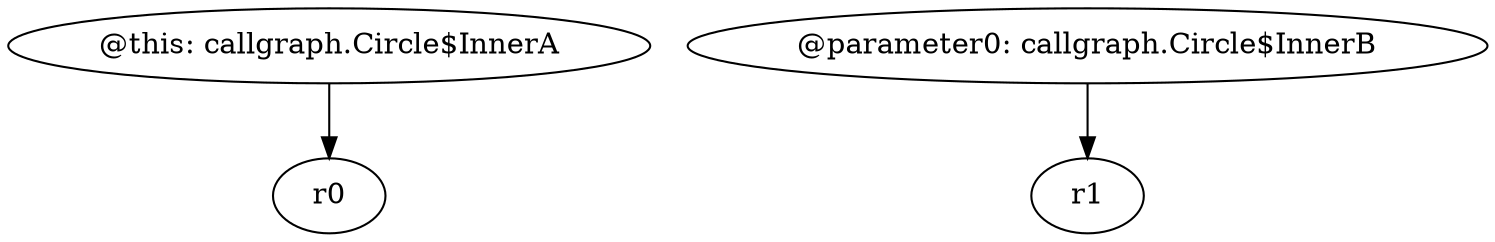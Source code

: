 digraph g {
0[label="@this: callgraph.Circle$InnerA"]
1[label="r0"]
0->1[label=""]
2[label="@parameter0: callgraph.Circle$InnerB"]
3[label="r1"]
2->3[label=""]
}
